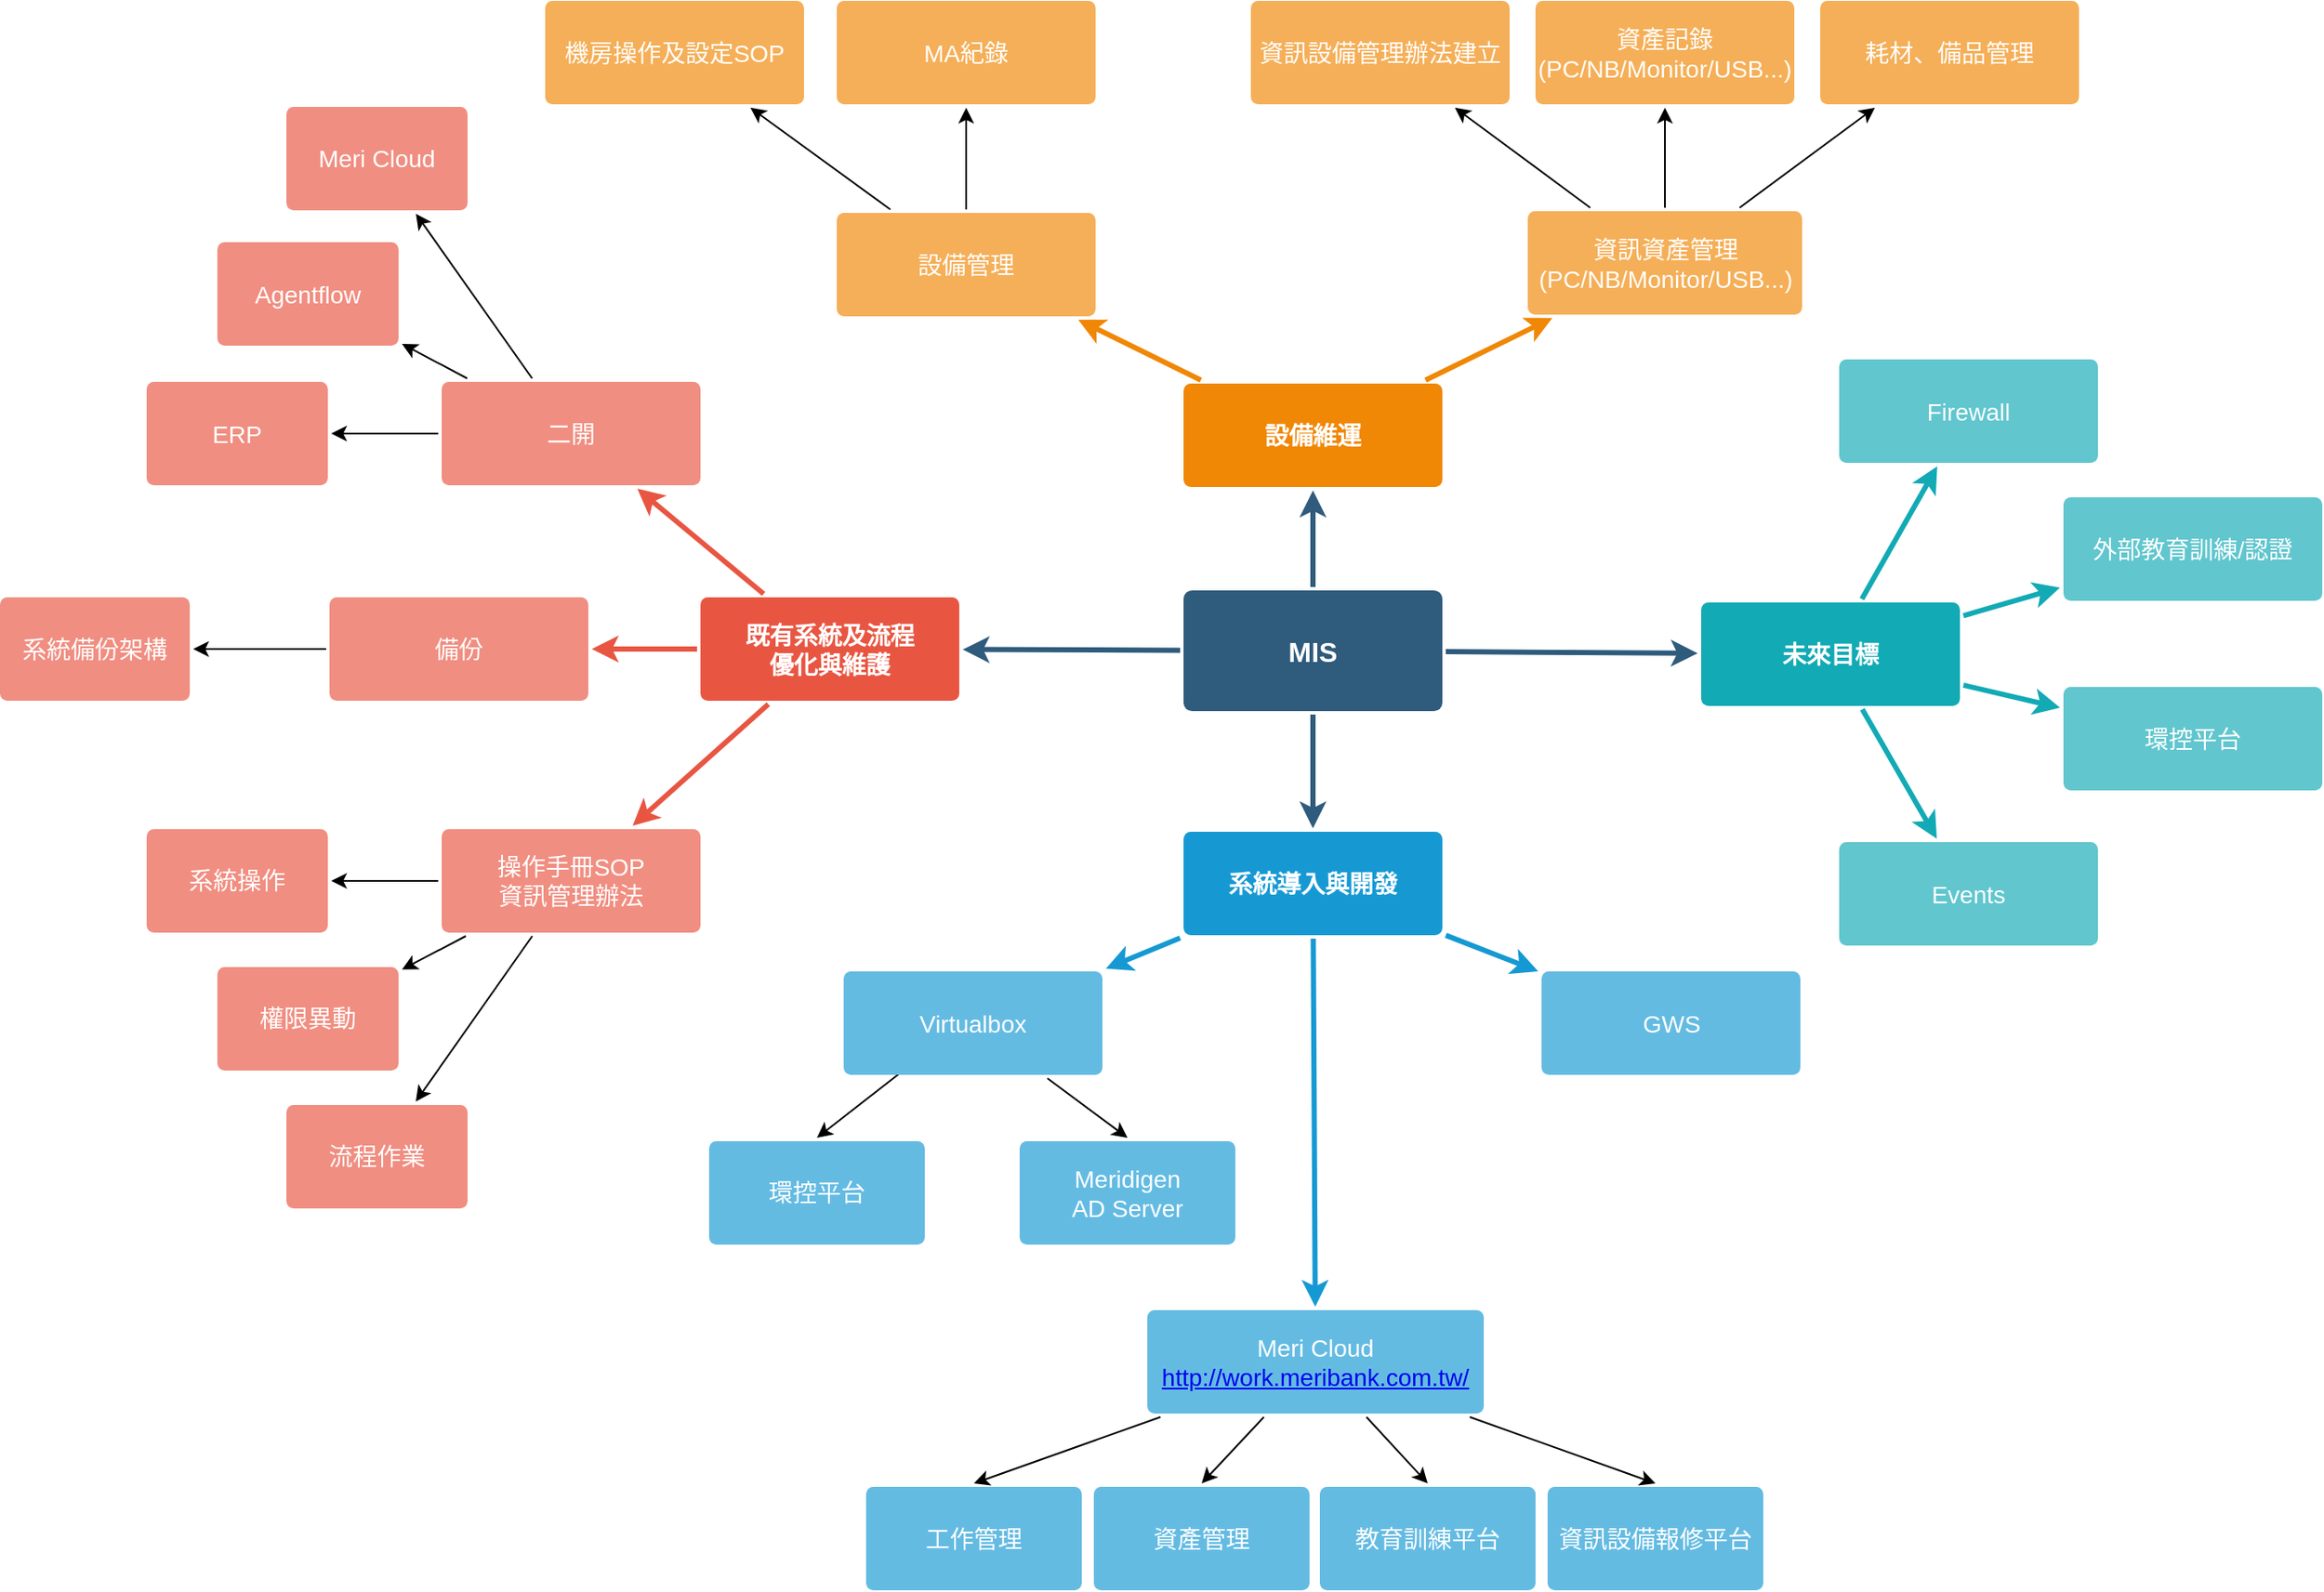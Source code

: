 <mxfile version="20.4.0" type="github">
  <diagram id="6a731a19-8d31-9384-78a2-239565b7b9f0" name="Page-1">
    <mxGraphModel dx="3231" dy="1122" grid="1" gridSize="10" guides="1" tooltips="1" connect="1" arrows="1" fold="1" page="1" pageScale="1" pageWidth="1169" pageHeight="827" background="none" math="0" shadow="0">
      <root>
        <mxCell id="0" />
        <mxCell id="1" parent="0" />
        <mxCell id="1745" value="" style="edgeStyle=none;rounded=0;jumpStyle=none;html=1;shadow=0;labelBackgroundColor=none;startArrow=none;startFill=0;endArrow=classic;endFill=1;jettySize=auto;orthogonalLoop=1;strokeColor=#2F5B7C;strokeWidth=3;fontFamily=Helvetica;fontSize=16;fontColor=#23445D;spacing=5;" parent="1" source="1749" target="1764" edge="1">
          <mxGeometry relative="1" as="geometry" />
        </mxCell>
        <mxCell id="1746" value="" style="edgeStyle=none;rounded=0;jumpStyle=none;html=1;shadow=0;labelBackgroundColor=none;startArrow=none;startFill=0;endArrow=classic;endFill=1;jettySize=auto;orthogonalLoop=1;strokeColor=#2F5B7C;strokeWidth=3;fontFamily=Helvetica;fontSize=16;fontColor=#23445D;spacing=5;" parent="1" source="1749" target="1771" edge="1">
          <mxGeometry relative="1" as="geometry" />
        </mxCell>
        <mxCell id="1747" value="" style="edgeStyle=none;rounded=0;jumpStyle=none;html=1;shadow=0;labelBackgroundColor=none;startArrow=none;startFill=0;endArrow=classic;endFill=1;jettySize=auto;orthogonalLoop=1;strokeColor=#2F5B7C;strokeWidth=3;fontFamily=Helvetica;fontSize=16;fontColor=#23445D;spacing=5;" parent="1" source="1749" target="1760" edge="1">
          <mxGeometry relative="1" as="geometry" />
        </mxCell>
        <mxCell id="1748" value="" style="edgeStyle=none;rounded=0;jumpStyle=none;html=1;shadow=0;labelBackgroundColor=none;startArrow=none;startFill=0;endArrow=classic;endFill=1;jettySize=auto;orthogonalLoop=1;strokeColor=#2F5B7C;strokeWidth=3;fontFamily=Helvetica;fontSize=16;fontColor=#23445D;spacing=5;" parent="1" source="1749" target="1753" edge="1">
          <mxGeometry relative="1" as="geometry" />
        </mxCell>
        <mxCell id="1749" value="MIS" style="rounded=1;whiteSpace=wrap;html=1;shadow=0;labelBackgroundColor=none;strokeColor=none;strokeWidth=3;fillColor=#2F5B7C;fontFamily=Helvetica;fontSize=16;fontColor=#FFFFFF;align=center;fontStyle=1;spacing=5;arcSize=7;perimeterSpacing=2;" parent="1" vertex="1">
          <mxGeometry x="481" y="360.5" width="150" height="70" as="geometry" />
        </mxCell>
        <mxCell id="1750" value="" style="edgeStyle=none;rounded=1;jumpStyle=none;html=1;shadow=0;labelBackgroundColor=none;startArrow=none;startFill=0;jettySize=auto;orthogonalLoop=1;strokeColor=#E85642;strokeWidth=3;fontFamily=Helvetica;fontSize=14;fontColor=#FFFFFF;spacing=5;fontStyle=1;fillColor=#b0e3e6;" parent="1" source="1753" target="1756" edge="1">
          <mxGeometry relative="1" as="geometry" />
        </mxCell>
        <mxCell id="1752" value="" style="edgeStyle=none;rounded=1;jumpStyle=none;html=1;shadow=0;labelBackgroundColor=none;startArrow=none;startFill=0;jettySize=auto;orthogonalLoop=1;strokeColor=#E85642;strokeWidth=3;fontFamily=Helvetica;fontSize=14;fontColor=#FFFFFF;spacing=5;fontStyle=1;fillColor=#b0e3e6;" parent="1" source="1753" target="1754" edge="1">
          <mxGeometry relative="1" as="geometry" />
        </mxCell>
        <mxCell id="1753" value="既有系統及流程&lt;br&gt;優化與維護" style="rounded=1;whiteSpace=wrap;html=1;shadow=0;labelBackgroundColor=none;strokeColor=none;strokeWidth=3;fillColor=#e85642;fontFamily=Helvetica;fontSize=14;fontColor=#FFFFFF;align=center;spacing=5;fontStyle=1;arcSize=7;perimeterSpacing=2;" parent="1" vertex="1">
          <mxGeometry x="201" y="364.5" width="150" height="60" as="geometry" />
        </mxCell>
        <mxCell id="rLNtf5SOXgWj6pJwcrDs-1801" value="" style="edgeStyle=none;rounded=0;orthogonalLoop=1;jettySize=auto;html=1;" edge="1" parent="1" source="1754" target="rLNtf5SOXgWj6pJwcrDs-1800">
          <mxGeometry relative="1" as="geometry" />
        </mxCell>
        <mxCell id="1754" value="備份" style="rounded=1;whiteSpace=wrap;html=1;shadow=0;labelBackgroundColor=none;strokeColor=none;strokeWidth=3;fillColor=#f08e81;fontFamily=Helvetica;fontSize=14;fontColor=#FFFFFF;align=center;spacing=5;fontStyle=0;arcSize=7;perimeterSpacing=2;" parent="1" vertex="1">
          <mxGeometry x="-14" y="364.5" width="150" height="60" as="geometry" />
        </mxCell>
        <mxCell id="rLNtf5SOXgWj6pJwcrDs-1810" value="" style="edgeStyle=none;rounded=0;orthogonalLoop=1;jettySize=auto;html=1;" edge="1" parent="1" source="1756" target="rLNtf5SOXgWj6pJwcrDs-1811">
          <mxGeometry relative="1" as="geometry">
            <mxPoint x="-27" y="269.5" as="targetPoint" />
          </mxGeometry>
        </mxCell>
        <mxCell id="1756" value="二開" style="rounded=1;whiteSpace=wrap;html=1;shadow=0;labelBackgroundColor=none;strokeColor=none;strokeWidth=3;fillColor=#f08e81;fontFamily=Helvetica;fontSize=14;fontColor=#FFFFFF;align=center;spacing=5;fontStyle=0;arcSize=7;perimeterSpacing=2;" parent="1" vertex="1">
          <mxGeometry x="51" y="239.5" width="150" height="60" as="geometry" />
        </mxCell>
        <mxCell id="1757" value="" style="edgeStyle=none;rounded=0;jumpStyle=none;html=1;shadow=0;labelBackgroundColor=none;startArrow=none;startFill=0;endArrow=classic;endFill=1;jettySize=auto;orthogonalLoop=1;strokeColor=#1699D3;strokeWidth=3;fontFamily=Helvetica;fontSize=14;fontColor=#FFFFFF;spacing=5;" parent="1" source="1760" target="1763" edge="1">
          <mxGeometry relative="1" as="geometry" />
        </mxCell>
        <mxCell id="1758" value="" style="edgeStyle=none;rounded=0;jumpStyle=none;html=1;shadow=0;labelBackgroundColor=none;startArrow=none;startFill=0;endArrow=classic;endFill=1;jettySize=auto;orthogonalLoop=1;strokeColor=#1699D3;strokeWidth=3;fontFamily=Helvetica;fontSize=14;fontColor=#FFFFFF;spacing=5;" parent="1" source="1760" target="1762" edge="1">
          <mxGeometry relative="1" as="geometry" />
        </mxCell>
        <mxCell id="1759" value="" style="edgeStyle=none;rounded=0;jumpStyle=none;html=1;shadow=0;labelBackgroundColor=none;startArrow=none;startFill=0;endArrow=classic;endFill=1;jettySize=auto;orthogonalLoop=1;strokeColor=#1699D3;strokeWidth=3;fontFamily=Helvetica;fontSize=14;fontColor=#FFFFFF;spacing=5;" parent="1" source="1760" target="1761" edge="1">
          <mxGeometry relative="1" as="geometry" />
        </mxCell>
        <mxCell id="1760" value="系統導入與開發" style="rounded=1;whiteSpace=wrap;html=1;shadow=0;labelBackgroundColor=none;strokeColor=none;strokeWidth=3;fillColor=#1699d3;fontFamily=Helvetica;fontSize=14;fontColor=#FFFFFF;align=center;spacing=5;fontStyle=1;arcSize=7;perimeterSpacing=2;" parent="1" vertex="1">
          <mxGeometry x="481" y="500.5" width="150" height="60" as="geometry" />
        </mxCell>
        <mxCell id="rLNtf5SOXgWj6pJwcrDs-1780" value="" style="rounded=0;orthogonalLoop=1;jettySize=auto;html=1;entryX=0.5;entryY=0;entryDx=0;entryDy=0;" edge="1" parent="1" source="1761" target="rLNtf5SOXgWj6pJwcrDs-1779">
          <mxGeometry relative="1" as="geometry" />
        </mxCell>
        <mxCell id="rLNtf5SOXgWj6pJwcrDs-1788" style="rounded=0;orthogonalLoop=1;jettySize=auto;html=1;entryX=0.5;entryY=0;entryDx=0;entryDy=0;" edge="1" parent="1" source="1761" target="rLNtf5SOXgWj6pJwcrDs-1784">
          <mxGeometry relative="1" as="geometry">
            <mxPoint x="897" y="947.5" as="targetPoint" />
          </mxGeometry>
        </mxCell>
        <mxCell id="rLNtf5SOXgWj6pJwcrDs-1789" style="rounded=0;orthogonalLoop=1;jettySize=auto;html=1;entryX=0.5;entryY=0;entryDx=0;entryDy=0;" edge="1" parent="1" source="1761" target="rLNtf5SOXgWj6pJwcrDs-1787">
          <mxGeometry relative="1" as="geometry" />
        </mxCell>
        <mxCell id="1761" value="Meri Cloud&lt;br&gt;&lt;a href=&quot;http://work.meribank.com.tw/&quot;&gt;http://work.meribank.com.tw/&lt;/a&gt;" style="rounded=1;whiteSpace=wrap;html=1;shadow=0;labelBackgroundColor=none;strokeColor=none;strokeWidth=3;fillColor=#64bbe2;fontFamily=Helvetica;fontSize=14;fontColor=#FFFFFF;align=center;spacing=5;arcSize=7;perimeterSpacing=2;" parent="1" vertex="1">
          <mxGeometry x="460" y="778" width="195" height="60" as="geometry" />
        </mxCell>
        <mxCell id="1762" value="GWS" style="rounded=1;whiteSpace=wrap;html=1;shadow=0;labelBackgroundColor=none;strokeColor=none;strokeWidth=3;fillColor=#64bbe2;fontFamily=Helvetica;fontSize=14;fontColor=#FFFFFF;align=center;spacing=5;arcSize=7;perimeterSpacing=2;" parent="1" vertex="1">
          <mxGeometry x="688.5" y="581.5" width="150" height="60" as="geometry" />
        </mxCell>
        <mxCell id="rLNtf5SOXgWj6pJwcrDs-1793" value="" style="edgeStyle=none;rounded=0;orthogonalLoop=1;jettySize=auto;html=1;entryX=0.5;entryY=0;entryDx=0;entryDy=0;" edge="1" parent="1" target="rLNtf5SOXgWj6pJwcrDs-1796">
          <mxGeometry relative="1" as="geometry">
            <mxPoint x="317.922" y="639.5" as="sourcePoint" />
            <mxPoint x="203" y="599.5" as="targetPoint" />
          </mxGeometry>
        </mxCell>
        <mxCell id="rLNtf5SOXgWj6pJwcrDs-1795" value="" style="edgeStyle=none;rounded=0;orthogonalLoop=1;jettySize=auto;html=1;entryX=0.5;entryY=0;entryDx=0;entryDy=0;" edge="1" parent="1" source="1763" target="rLNtf5SOXgWj6pJwcrDs-1797">
          <mxGeometry relative="1" as="geometry">
            <mxPoint x="425.561" y="691" as="targetPoint" />
          </mxGeometry>
        </mxCell>
        <mxCell id="1763" value="Virtualbox" style="rounded=1;whiteSpace=wrap;html=1;shadow=0;labelBackgroundColor=none;strokeColor=none;strokeWidth=3;fillColor=#64bbe2;fontFamily=Helvetica;fontSize=14;fontColor=#FFFFFF;align=center;spacing=5;arcSize=7;perimeterSpacing=2;" parent="1" vertex="1">
          <mxGeometry x="284" y="581.5" width="150" height="60" as="geometry" />
        </mxCell>
        <mxCell id="1764" value="設備維運" style="rounded=1;whiteSpace=wrap;html=1;shadow=0;labelBackgroundColor=none;strokeColor=none;strokeWidth=3;fillColor=#F08705;fontFamily=Helvetica;fontSize=14;fontColor=#FFFFFF;align=center;spacing=5;fontStyle=1;arcSize=7;perimeterSpacing=2;" parent="1" vertex="1">
          <mxGeometry x="481" y="240.5" width="150" height="60" as="geometry" />
        </mxCell>
        <mxCell id="rLNtf5SOXgWj6pJwcrDs-1817" value="" style="edgeStyle=none;rounded=0;orthogonalLoop=1;jettySize=auto;html=1;" edge="1" parent="1" source="1767" target="rLNtf5SOXgWj6pJwcrDs-1816">
          <mxGeometry relative="1" as="geometry">
            <mxPoint x="762.126" y="110.5" as="sourcePoint" />
            <mxPoint x="770" y="-8" as="targetPoint" />
          </mxGeometry>
        </mxCell>
        <mxCell id="1767" value="資訊資產管理&lt;br&gt;(PC/NB/Monitor/USB...)" style="rounded=1;whiteSpace=wrap;html=1;shadow=0;labelBackgroundColor=none;strokeColor=none;strokeWidth=3;fillColor=#f5af58;fontFamily=Helvetica;fontSize=14;fontColor=#FFFFFF;align=center;spacing=5;arcSize=7;perimeterSpacing=2;" parent="1" vertex="1">
          <mxGeometry x="680.5" y="140.5" width="159" height="60" as="geometry" />
        </mxCell>
        <mxCell id="1768" value="" style="edgeStyle=none;rounded=0;jumpStyle=none;html=1;shadow=0;labelBackgroundColor=none;startArrow=none;startFill=0;endArrow=classic;endFill=1;jettySize=auto;orthogonalLoop=1;strokeColor=#F08705;strokeWidth=3;fontFamily=Helvetica;fontSize=14;fontColor=#FFFFFF;spacing=5;" parent="1" source="1764" target="1767" edge="1">
          <mxGeometry relative="1" as="geometry" />
        </mxCell>
        <mxCell id="rLNtf5SOXgWj6pJwcrDs-1822" value="" style="edgeStyle=none;rounded=0;orthogonalLoop=1;jettySize=auto;html=1;" edge="1" parent="1" source="1769" target="rLNtf5SOXgWj6pJwcrDs-1821">
          <mxGeometry relative="1" as="geometry" />
        </mxCell>
        <mxCell id="1769" value="設備管理" style="rounded=1;whiteSpace=wrap;html=1;shadow=0;labelBackgroundColor=none;strokeColor=none;strokeWidth=3;fillColor=#f5af58;fontFamily=Helvetica;fontSize=14;fontColor=#FFFFFF;align=center;spacing=5;arcSize=7;perimeterSpacing=2;" parent="1" vertex="1">
          <mxGeometry x="280" y="141.5" width="150" height="60" as="geometry" />
        </mxCell>
        <mxCell id="1770" value="" style="edgeStyle=none;rounded=0;jumpStyle=none;html=1;shadow=0;labelBackgroundColor=none;startArrow=none;startFill=0;endArrow=classic;endFill=1;jettySize=auto;orthogonalLoop=1;strokeColor=#F08705;strokeWidth=3;fontFamily=Helvetica;fontSize=14;fontColor=#FFFFFF;spacing=5;" parent="1" source="1764" target="1769" edge="1">
          <mxGeometry relative="1" as="geometry" />
        </mxCell>
        <mxCell id="1771" value="未來目標" style="rounded=1;whiteSpace=wrap;html=1;shadow=0;labelBackgroundColor=none;strokeColor=none;strokeWidth=3;fillColor=#12aab5;fontFamily=Helvetica;fontSize=14;fontColor=#FFFFFF;align=center;spacing=5;fontStyle=1;arcSize=7;perimeterSpacing=2;" parent="1" vertex="1">
          <mxGeometry x="781" y="367.5" width="150" height="60" as="geometry" />
        </mxCell>
        <mxCell id="1772" value="Events" style="rounded=1;whiteSpace=wrap;html=1;shadow=0;labelBackgroundColor=none;strokeColor=none;strokeWidth=3;fillColor=#61c6ce;fontFamily=Helvetica;fontSize=14;fontColor=#FFFFFF;align=center;spacing=5;fontStyle=0;arcSize=7;perimeterSpacing=2;" parent="1" vertex="1">
          <mxGeometry x="861" y="506.5" width="150" height="60" as="geometry" />
        </mxCell>
        <mxCell id="1773" value="" style="edgeStyle=none;rounded=1;jumpStyle=none;html=1;shadow=0;labelBackgroundColor=none;startArrow=none;startFill=0;jettySize=auto;orthogonalLoop=1;strokeColor=#12AAB5;strokeWidth=3;fontFamily=Helvetica;fontSize=14;fontColor=#FFFFFF;spacing=5;fontStyle=1;fillColor=#b0e3e6;" parent="1" source="1771" target="1772" edge="1">
          <mxGeometry relative="1" as="geometry" />
        </mxCell>
        <mxCell id="1774" value="環控平台" style="rounded=1;whiteSpace=wrap;html=1;shadow=0;labelBackgroundColor=none;strokeColor=none;strokeWidth=3;fillColor=#61c6ce;fontFamily=Helvetica;fontSize=14;fontColor=#FFFFFF;align=center;spacing=5;fontStyle=0;arcSize=7;perimeterSpacing=2;" parent="1" vertex="1">
          <mxGeometry x="991" y="416.5" width="150" height="60" as="geometry" />
        </mxCell>
        <mxCell id="1775" value="" style="edgeStyle=none;rounded=1;jumpStyle=none;html=1;shadow=0;labelBackgroundColor=none;startArrow=none;startFill=0;jettySize=auto;orthogonalLoop=1;strokeColor=#12AAB5;strokeWidth=3;fontFamily=Helvetica;fontSize=14;fontColor=#FFFFFF;spacing=5;fontStyle=1;fillColor=#b0e3e6;" parent="1" source="1771" target="1774" edge="1">
          <mxGeometry relative="1" as="geometry" />
        </mxCell>
        <mxCell id="1776" value="外部教育訓練/認證" style="rounded=1;whiteSpace=wrap;html=1;shadow=0;labelBackgroundColor=none;strokeColor=none;strokeWidth=3;fillColor=#61c6ce;fontFamily=Helvetica;fontSize=14;fontColor=#FFFFFF;align=center;spacing=5;fontStyle=0;arcSize=7;perimeterSpacing=2;" parent="1" vertex="1">
          <mxGeometry x="991" y="306.5" width="150" height="60" as="geometry" />
        </mxCell>
        <mxCell id="1777" value="" style="edgeStyle=none;rounded=1;jumpStyle=none;html=1;shadow=0;labelBackgroundColor=none;startArrow=none;startFill=0;jettySize=auto;orthogonalLoop=1;strokeColor=#12AAB5;strokeWidth=3;fontFamily=Helvetica;fontSize=14;fontColor=#FFFFFF;spacing=5;fontStyle=1;fillColor=#b0e3e6;" parent="1" source="1771" target="1776" edge="1">
          <mxGeometry relative="1" as="geometry" />
        </mxCell>
        <mxCell id="1778" value="Firewall" style="rounded=1;whiteSpace=wrap;html=1;shadow=0;labelBackgroundColor=none;strokeColor=none;strokeWidth=3;fillColor=#61c6ce;fontFamily=Helvetica;fontSize=14;fontColor=#FFFFFF;align=center;spacing=5;fontStyle=0;arcSize=7;perimeterSpacing=2;" parent="1" vertex="1">
          <mxGeometry x="861" y="226.5" width="150" height="60" as="geometry" />
        </mxCell>
        <mxCell id="1779" value="" style="edgeStyle=none;rounded=1;jumpStyle=none;html=1;shadow=0;labelBackgroundColor=none;startArrow=none;startFill=0;jettySize=auto;orthogonalLoop=1;strokeColor=#12AAB5;strokeWidth=3;fontFamily=Helvetica;fontSize=14;fontColor=#FFFFFF;spacing=5;fontStyle=1;fillColor=#b0e3e6;" parent="1" source="1771" target="1778" edge="1">
          <mxGeometry relative="1" as="geometry" />
        </mxCell>
        <mxCell id="rLNtf5SOXgWj6pJwcrDs-1779" value="工作管理" style="rounded=1;whiteSpace=wrap;html=1;shadow=0;labelBackgroundColor=none;strokeColor=none;strokeWidth=3;fillColor=#64bbe2;fontFamily=Helvetica;fontSize=14;fontColor=#FFFFFF;align=center;spacing=5;arcSize=7;perimeterSpacing=2;" vertex="1" parent="1">
          <mxGeometry x="297" y="880.5" width="125" height="60" as="geometry" />
        </mxCell>
        <mxCell id="rLNtf5SOXgWj6pJwcrDs-1783" value="資產管理" style="rounded=1;whiteSpace=wrap;html=1;shadow=0;labelBackgroundColor=none;strokeColor=none;strokeWidth=3;fillColor=#64bbe2;fontFamily=Helvetica;fontSize=14;fontColor=#FFFFFF;align=center;spacing=5;arcSize=7;perimeterSpacing=2;" vertex="1" parent="1">
          <mxGeometry x="429" y="880.5" width="125" height="60" as="geometry" />
        </mxCell>
        <mxCell id="rLNtf5SOXgWj6pJwcrDs-1784" value="教育訓練平台" style="rounded=1;whiteSpace=wrap;html=1;shadow=0;labelBackgroundColor=none;strokeColor=none;strokeWidth=3;fillColor=#64bbe2;fontFamily=Helvetica;fontSize=14;fontColor=#FFFFFF;align=center;spacing=5;arcSize=7;perimeterSpacing=2;" vertex="1" parent="1">
          <mxGeometry x="560" y="880.5" width="125" height="60" as="geometry" />
        </mxCell>
        <mxCell id="rLNtf5SOXgWj6pJwcrDs-1787" value="資訊設備報修平台" style="rounded=1;whiteSpace=wrap;html=1;shadow=0;labelBackgroundColor=none;strokeColor=none;strokeWidth=3;fillColor=#64bbe2;fontFamily=Helvetica;fontSize=14;fontColor=#FFFFFF;align=center;spacing=5;arcSize=7;perimeterSpacing=2;" vertex="1" parent="1">
          <mxGeometry x="692" y="880.5" width="125" height="60" as="geometry" />
        </mxCell>
        <mxCell id="rLNtf5SOXgWj6pJwcrDs-1790" style="rounded=0;orthogonalLoop=1;jettySize=auto;html=1;entryX=0.5;entryY=0;entryDx=0;entryDy=0;" edge="1" parent="1" source="1761" target="rLNtf5SOXgWj6pJwcrDs-1783">
          <mxGeometry relative="1" as="geometry">
            <mxPoint x="659" y="818" as="sourcePoint" />
            <mxPoint x="770" y="847.5" as="targetPoint" />
          </mxGeometry>
        </mxCell>
        <mxCell id="rLNtf5SOXgWj6pJwcrDs-1796" value="環控平台" style="rounded=1;whiteSpace=wrap;html=1;shadow=0;labelBackgroundColor=none;strokeColor=none;strokeWidth=3;fillColor=#64bbe2;fontFamily=Helvetica;fontSize=14;fontColor=#FFFFFF;align=center;spacing=5;arcSize=7;perimeterSpacing=2;" vertex="1" parent="1">
          <mxGeometry x="206" y="680" width="125" height="60" as="geometry" />
        </mxCell>
        <mxCell id="rLNtf5SOXgWj6pJwcrDs-1797" value="Meridigen&lt;br&gt;AD Server" style="rounded=1;whiteSpace=wrap;html=1;shadow=0;labelBackgroundColor=none;strokeColor=none;strokeWidth=3;fillColor=#64bbe2;fontFamily=Helvetica;fontSize=14;fontColor=#FFFFFF;align=center;spacing=5;arcSize=7;perimeterSpacing=2;" vertex="1" parent="1">
          <mxGeometry x="386" y="680" width="125" height="60" as="geometry" />
        </mxCell>
        <mxCell id="rLNtf5SOXgWj6pJwcrDs-1803" value="" style="edgeStyle=none;rounded=0;orthogonalLoop=1;jettySize=auto;html=1;" edge="1" parent="1" source="rLNtf5SOXgWj6pJwcrDs-1798" target="rLNtf5SOXgWj6pJwcrDs-1802">
          <mxGeometry relative="1" as="geometry" />
        </mxCell>
        <mxCell id="rLNtf5SOXgWj6pJwcrDs-1798" value="操作手冊SOP&lt;br&gt;資訊管理辦法" style="rounded=1;whiteSpace=wrap;html=1;shadow=0;labelBackgroundColor=none;strokeColor=none;strokeWidth=3;fillColor=#f08e81;fontFamily=Helvetica;fontSize=14;fontColor=#FFFFFF;align=center;spacing=5;fontStyle=0;arcSize=7;perimeterSpacing=2;" vertex="1" parent="1">
          <mxGeometry x="51" y="499" width="150" height="60" as="geometry" />
        </mxCell>
        <mxCell id="rLNtf5SOXgWj6pJwcrDs-1799" value="" style="edgeStyle=none;rounded=1;jumpStyle=none;html=1;shadow=0;labelBackgroundColor=none;startArrow=none;startFill=0;jettySize=auto;orthogonalLoop=1;strokeColor=#E85642;strokeWidth=3;fontFamily=Helvetica;fontSize=14;fontColor=#FFFFFF;spacing=5;fontStyle=1;fillColor=#b0e3e6;" edge="1" parent="1" source="1753" target="rLNtf5SOXgWj6pJwcrDs-1798">
          <mxGeometry relative="1" as="geometry">
            <mxPoint x="247.6" y="372.5" as="sourcePoint" />
            <mxPoint x="174.4" y="311.5" as="targetPoint" />
          </mxGeometry>
        </mxCell>
        <mxCell id="rLNtf5SOXgWj6pJwcrDs-1800" value="系統備份架構" style="rounded=1;whiteSpace=wrap;html=1;shadow=0;labelBackgroundColor=none;strokeColor=none;strokeWidth=3;fillColor=#f08e81;fontFamily=Helvetica;fontSize=14;fontColor=#FFFFFF;align=center;spacing=5;fontStyle=0;arcSize=7;perimeterSpacing=2;" vertex="1" parent="1">
          <mxGeometry x="-205" y="364.5" width="110" height="60" as="geometry" />
        </mxCell>
        <mxCell id="rLNtf5SOXgWj6pJwcrDs-1802" value="系統操作" style="rounded=1;whiteSpace=wrap;html=1;shadow=0;labelBackgroundColor=none;strokeColor=none;strokeWidth=3;fillColor=#f08e81;fontFamily=Helvetica;fontSize=14;fontColor=#FFFFFF;align=center;spacing=5;fontStyle=0;arcSize=7;perimeterSpacing=2;" vertex="1" parent="1">
          <mxGeometry x="-120" y="499" width="105" height="60" as="geometry" />
        </mxCell>
        <mxCell id="rLNtf5SOXgWj6pJwcrDs-1805" value="權限異動" style="rounded=1;whiteSpace=wrap;html=1;shadow=0;labelBackgroundColor=none;strokeColor=none;strokeWidth=3;fillColor=#f08e81;fontFamily=Helvetica;fontSize=14;fontColor=#FFFFFF;align=center;spacing=5;fontStyle=0;arcSize=7;perimeterSpacing=2;" vertex="1" parent="1">
          <mxGeometry x="-79" y="579" width="105" height="60" as="geometry" />
        </mxCell>
        <mxCell id="rLNtf5SOXgWj6pJwcrDs-1806" value="流程作業" style="rounded=1;whiteSpace=wrap;html=1;shadow=0;labelBackgroundColor=none;strokeColor=none;strokeWidth=3;fillColor=#f08e81;fontFamily=Helvetica;fontSize=14;fontColor=#FFFFFF;align=center;spacing=5;fontStyle=0;arcSize=7;perimeterSpacing=2;" vertex="1" parent="1">
          <mxGeometry x="-39" y="659" width="105" height="60" as="geometry" />
        </mxCell>
        <mxCell id="rLNtf5SOXgWj6pJwcrDs-1807" value="" style="edgeStyle=none;rounded=0;orthogonalLoop=1;jettySize=auto;html=1;" edge="1" parent="1" source="rLNtf5SOXgWj6pJwcrDs-1798" target="rLNtf5SOXgWj6pJwcrDs-1805">
          <mxGeometry relative="1" as="geometry">
            <mxPoint x="59" y="529" as="sourcePoint" />
            <mxPoint x="28" y="580.41" as="targetPoint" />
          </mxGeometry>
        </mxCell>
        <mxCell id="rLNtf5SOXgWj6pJwcrDs-1808" value="" style="edgeStyle=none;rounded=0;orthogonalLoop=1;jettySize=auto;html=1;" edge="1" parent="1" source="rLNtf5SOXgWj6pJwcrDs-1798" target="rLNtf5SOXgWj6pJwcrDs-1806">
          <mxGeometry relative="1" as="geometry">
            <mxPoint x="69" y="536" as="sourcePoint" />
            <mxPoint x="-7" y="536" as="targetPoint" />
          </mxGeometry>
        </mxCell>
        <mxCell id="rLNtf5SOXgWj6pJwcrDs-1811" value="ERP" style="rounded=1;whiteSpace=wrap;html=1;shadow=0;labelBackgroundColor=none;strokeColor=none;strokeWidth=3;fillColor=#f08e81;fontFamily=Helvetica;fontSize=14;fontColor=#FFFFFF;align=center;spacing=5;fontStyle=0;arcSize=7;perimeterSpacing=2;" vertex="1" parent="1">
          <mxGeometry x="-120" y="239.5" width="105" height="60" as="geometry" />
        </mxCell>
        <mxCell id="rLNtf5SOXgWj6pJwcrDs-1812" value="Agentflow" style="rounded=1;whiteSpace=wrap;html=1;shadow=0;labelBackgroundColor=none;strokeColor=none;strokeWidth=3;fillColor=#f08e81;fontFamily=Helvetica;fontSize=14;fontColor=#FFFFFF;align=center;spacing=5;fontStyle=0;arcSize=7;perimeterSpacing=2;" vertex="1" parent="1">
          <mxGeometry x="-79" y="158.5" width="105" height="60" as="geometry" />
        </mxCell>
        <mxCell id="rLNtf5SOXgWj6pJwcrDs-1813" value="" style="edgeStyle=none;rounded=0;orthogonalLoop=1;jettySize=auto;html=1;" edge="1" parent="1" source="1756" target="rLNtf5SOXgWj6pJwcrDs-1812">
          <mxGeometry relative="1" as="geometry">
            <mxPoint x="59" y="279.5" as="sourcePoint" />
            <mxPoint x="-3" y="279.5" as="targetPoint" />
          </mxGeometry>
        </mxCell>
        <mxCell id="rLNtf5SOXgWj6pJwcrDs-1814" value="Meri Cloud" style="rounded=1;whiteSpace=wrap;html=1;shadow=0;labelBackgroundColor=none;strokeColor=none;strokeWidth=3;fillColor=#f08e81;fontFamily=Helvetica;fontSize=14;fontColor=#FFFFFF;align=center;spacing=5;fontStyle=0;arcSize=7;perimeterSpacing=2;" vertex="1" parent="1">
          <mxGeometry x="-39" y="80" width="105" height="60" as="geometry" />
        </mxCell>
        <mxCell id="rLNtf5SOXgWj6pJwcrDs-1815" value="" style="edgeStyle=none;rounded=0;orthogonalLoop=1;jettySize=auto;html=1;" edge="1" parent="1" source="1756" target="rLNtf5SOXgWj6pJwcrDs-1814">
          <mxGeometry relative="1" as="geometry">
            <mxPoint x="59" y="279.5" as="sourcePoint" />
            <mxPoint x="-3" y="279.5" as="targetPoint" />
          </mxGeometry>
        </mxCell>
        <mxCell id="rLNtf5SOXgWj6pJwcrDs-1816" value="資產記錄&lt;br&gt;(PC/NB/Monitor/USB...)" style="rounded=1;whiteSpace=wrap;html=1;shadow=0;labelBackgroundColor=none;strokeColor=none;strokeWidth=3;fillColor=#f5af58;fontFamily=Helvetica;fontSize=14;fontColor=#FFFFFF;align=center;spacing=5;arcSize=7;perimeterSpacing=2;" vertex="1" parent="1">
          <mxGeometry x="685" y="18.5" width="150" height="60" as="geometry" />
        </mxCell>
        <mxCell id="rLNtf5SOXgWj6pJwcrDs-1818" value="資訊設備管理辦法建立" style="rounded=1;whiteSpace=wrap;html=1;shadow=0;labelBackgroundColor=none;strokeColor=none;strokeWidth=3;fillColor=#f5af58;fontFamily=Helvetica;fontSize=14;fontColor=#FFFFFF;align=center;spacing=5;arcSize=7;perimeterSpacing=2;" vertex="1" parent="1">
          <mxGeometry x="520" y="18.5" width="150" height="60" as="geometry" />
        </mxCell>
        <mxCell id="rLNtf5SOXgWj6pJwcrDs-1820" value="" style="edgeStyle=none;rounded=0;orthogonalLoop=1;jettySize=auto;html=1;" edge="1" parent="1" source="1767" target="rLNtf5SOXgWj6pJwcrDs-1818">
          <mxGeometry relative="1" as="geometry">
            <mxPoint x="725.836" y="106.5" as="sourcePoint" />
            <mxPoint x="610" y="-2" as="targetPoint" />
          </mxGeometry>
        </mxCell>
        <mxCell id="rLNtf5SOXgWj6pJwcrDs-1821" value="機房操作及設定SOP" style="rounded=1;whiteSpace=wrap;html=1;shadow=0;labelBackgroundColor=none;strokeColor=none;strokeWidth=3;fillColor=#f5af58;fontFamily=Helvetica;fontSize=14;fontColor=#FFFFFF;align=center;spacing=5;arcSize=7;perimeterSpacing=2;" vertex="1" parent="1">
          <mxGeometry x="111" y="18.5" width="150" height="60" as="geometry" />
        </mxCell>
        <mxCell id="rLNtf5SOXgWj6pJwcrDs-1823" value="耗材、備品管理" style="rounded=1;whiteSpace=wrap;html=1;shadow=0;labelBackgroundColor=none;strokeColor=none;strokeWidth=3;fillColor=#f5af58;fontFamily=Helvetica;fontSize=14;fontColor=#FFFFFF;align=center;spacing=5;arcSize=7;perimeterSpacing=2;" vertex="1" parent="1">
          <mxGeometry x="850" y="18.5" width="150" height="60" as="geometry" />
        </mxCell>
        <mxCell id="rLNtf5SOXgWj6pJwcrDs-1824" value="" style="edgeStyle=none;rounded=0;orthogonalLoop=1;jettySize=auto;html=1;" edge="1" parent="1" source="1767" target="rLNtf5SOXgWj6pJwcrDs-1823">
          <mxGeometry relative="1" as="geometry">
            <mxPoint x="798.575" y="106.5" as="sourcePoint" />
            <mxPoint x="860.729" y="8.5" as="targetPoint" />
          </mxGeometry>
        </mxCell>
        <mxCell id="rLNtf5SOXgWj6pJwcrDs-1825" value="MA紀錄" style="rounded=1;whiteSpace=wrap;html=1;shadow=0;labelBackgroundColor=none;strokeColor=none;strokeWidth=3;fillColor=#f5af58;fontFamily=Helvetica;fontSize=14;fontColor=#FFFFFF;align=center;spacing=5;arcSize=7;perimeterSpacing=2;" vertex="1" parent="1">
          <mxGeometry x="280" y="18.5" width="150" height="60" as="geometry" />
        </mxCell>
        <mxCell id="rLNtf5SOXgWj6pJwcrDs-1826" value="" style="edgeStyle=none;rounded=0;orthogonalLoop=1;jettySize=auto;html=1;" edge="1" parent="1" source="1769" target="rLNtf5SOXgWj6pJwcrDs-1825">
          <mxGeometry relative="1" as="geometry">
            <mxPoint x="580.234" y="98.5" as="sourcePoint" />
            <mxPoint x="375.766" y="62" as="targetPoint" />
          </mxGeometry>
        </mxCell>
      </root>
    </mxGraphModel>
  </diagram>
</mxfile>
